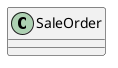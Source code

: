 @startuml classes_l10n_br_sales
set namespaceSeparator none
class "SaleOrder" as odoo_src.odoo.addons.l10n_br_sales.models.sale_order.SaleOrder {
}
@enduml
